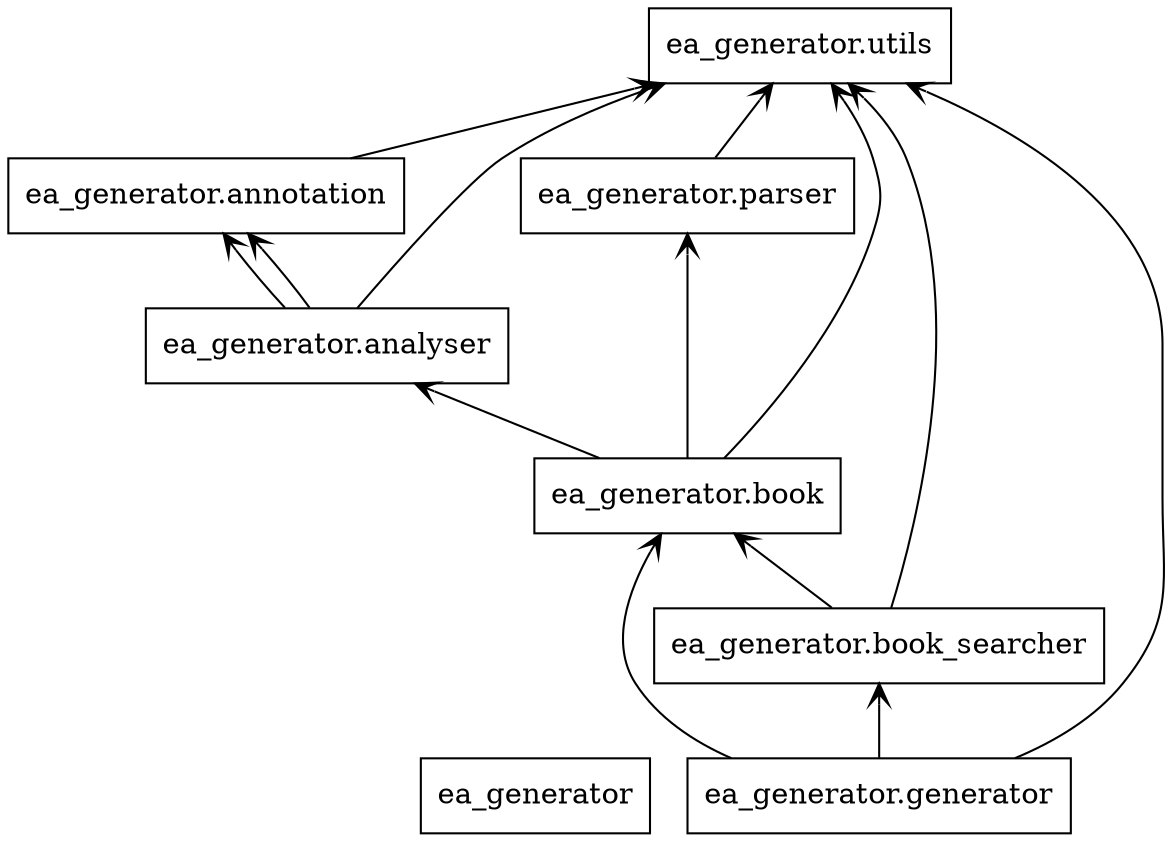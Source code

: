 digraph "packages_EbookAnnotations" {
charset="utf-8"
rankdir=BT
"0" [label="ea_generator", shape="box"];
"1" [label="ea_generator.analyser", shape="box"];
"2" [label="ea_generator.annotation", shape="box"];
"3" [label="ea_generator.book", shape="box"];
"4" [label="ea_generator.book_searcher", shape="box"];
"5" [label="ea_generator.generator", shape="box"];
"6" [label="ea_generator.parser", shape="box"];
"7" [label="ea_generator.utils", shape="box"];
"1" -> "2" [arrowhead="open", arrowtail="none"];
"1" -> "2" [arrowhead="open", arrowtail="none"];
"1" -> "7" [arrowhead="open", arrowtail="none"];
"2" -> "7" [arrowhead="open", arrowtail="none"];
"3" -> "1" [arrowhead="open", arrowtail="none"];
"3" -> "6" [arrowhead="open", arrowtail="none"];
"3" -> "7" [arrowhead="open", arrowtail="none"];
"4" -> "3" [arrowhead="open", arrowtail="none"];
"4" -> "7" [arrowhead="open", arrowtail="none"];
"5" -> "3" [arrowhead="open", arrowtail="none"];
"5" -> "4" [arrowhead="open", arrowtail="none"];
"5" -> "7" [arrowhead="open", arrowtail="none"];
"6" -> "7" [arrowhead="open", arrowtail="none"];
}
